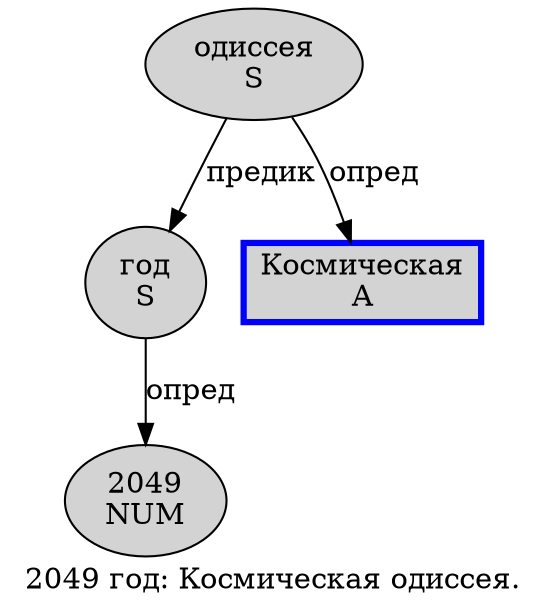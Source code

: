 digraph SENTENCE_2712 {
	graph [label="2049 год: Космическая одиссея."]
	node [style=filled]
		0 [label="2049
NUM" color="" fillcolor=lightgray penwidth=1 shape=ellipse]
		1 [label="год
S" color="" fillcolor=lightgray penwidth=1 shape=ellipse]
		3 [label="Космическая
A" color=blue fillcolor=lightgray penwidth=3 shape=box]
		4 [label="одиссея
S" color="" fillcolor=lightgray penwidth=1 shape=ellipse]
			4 -> 1 [label="предик"]
			4 -> 3 [label="опред"]
			1 -> 0 [label="опред"]
}